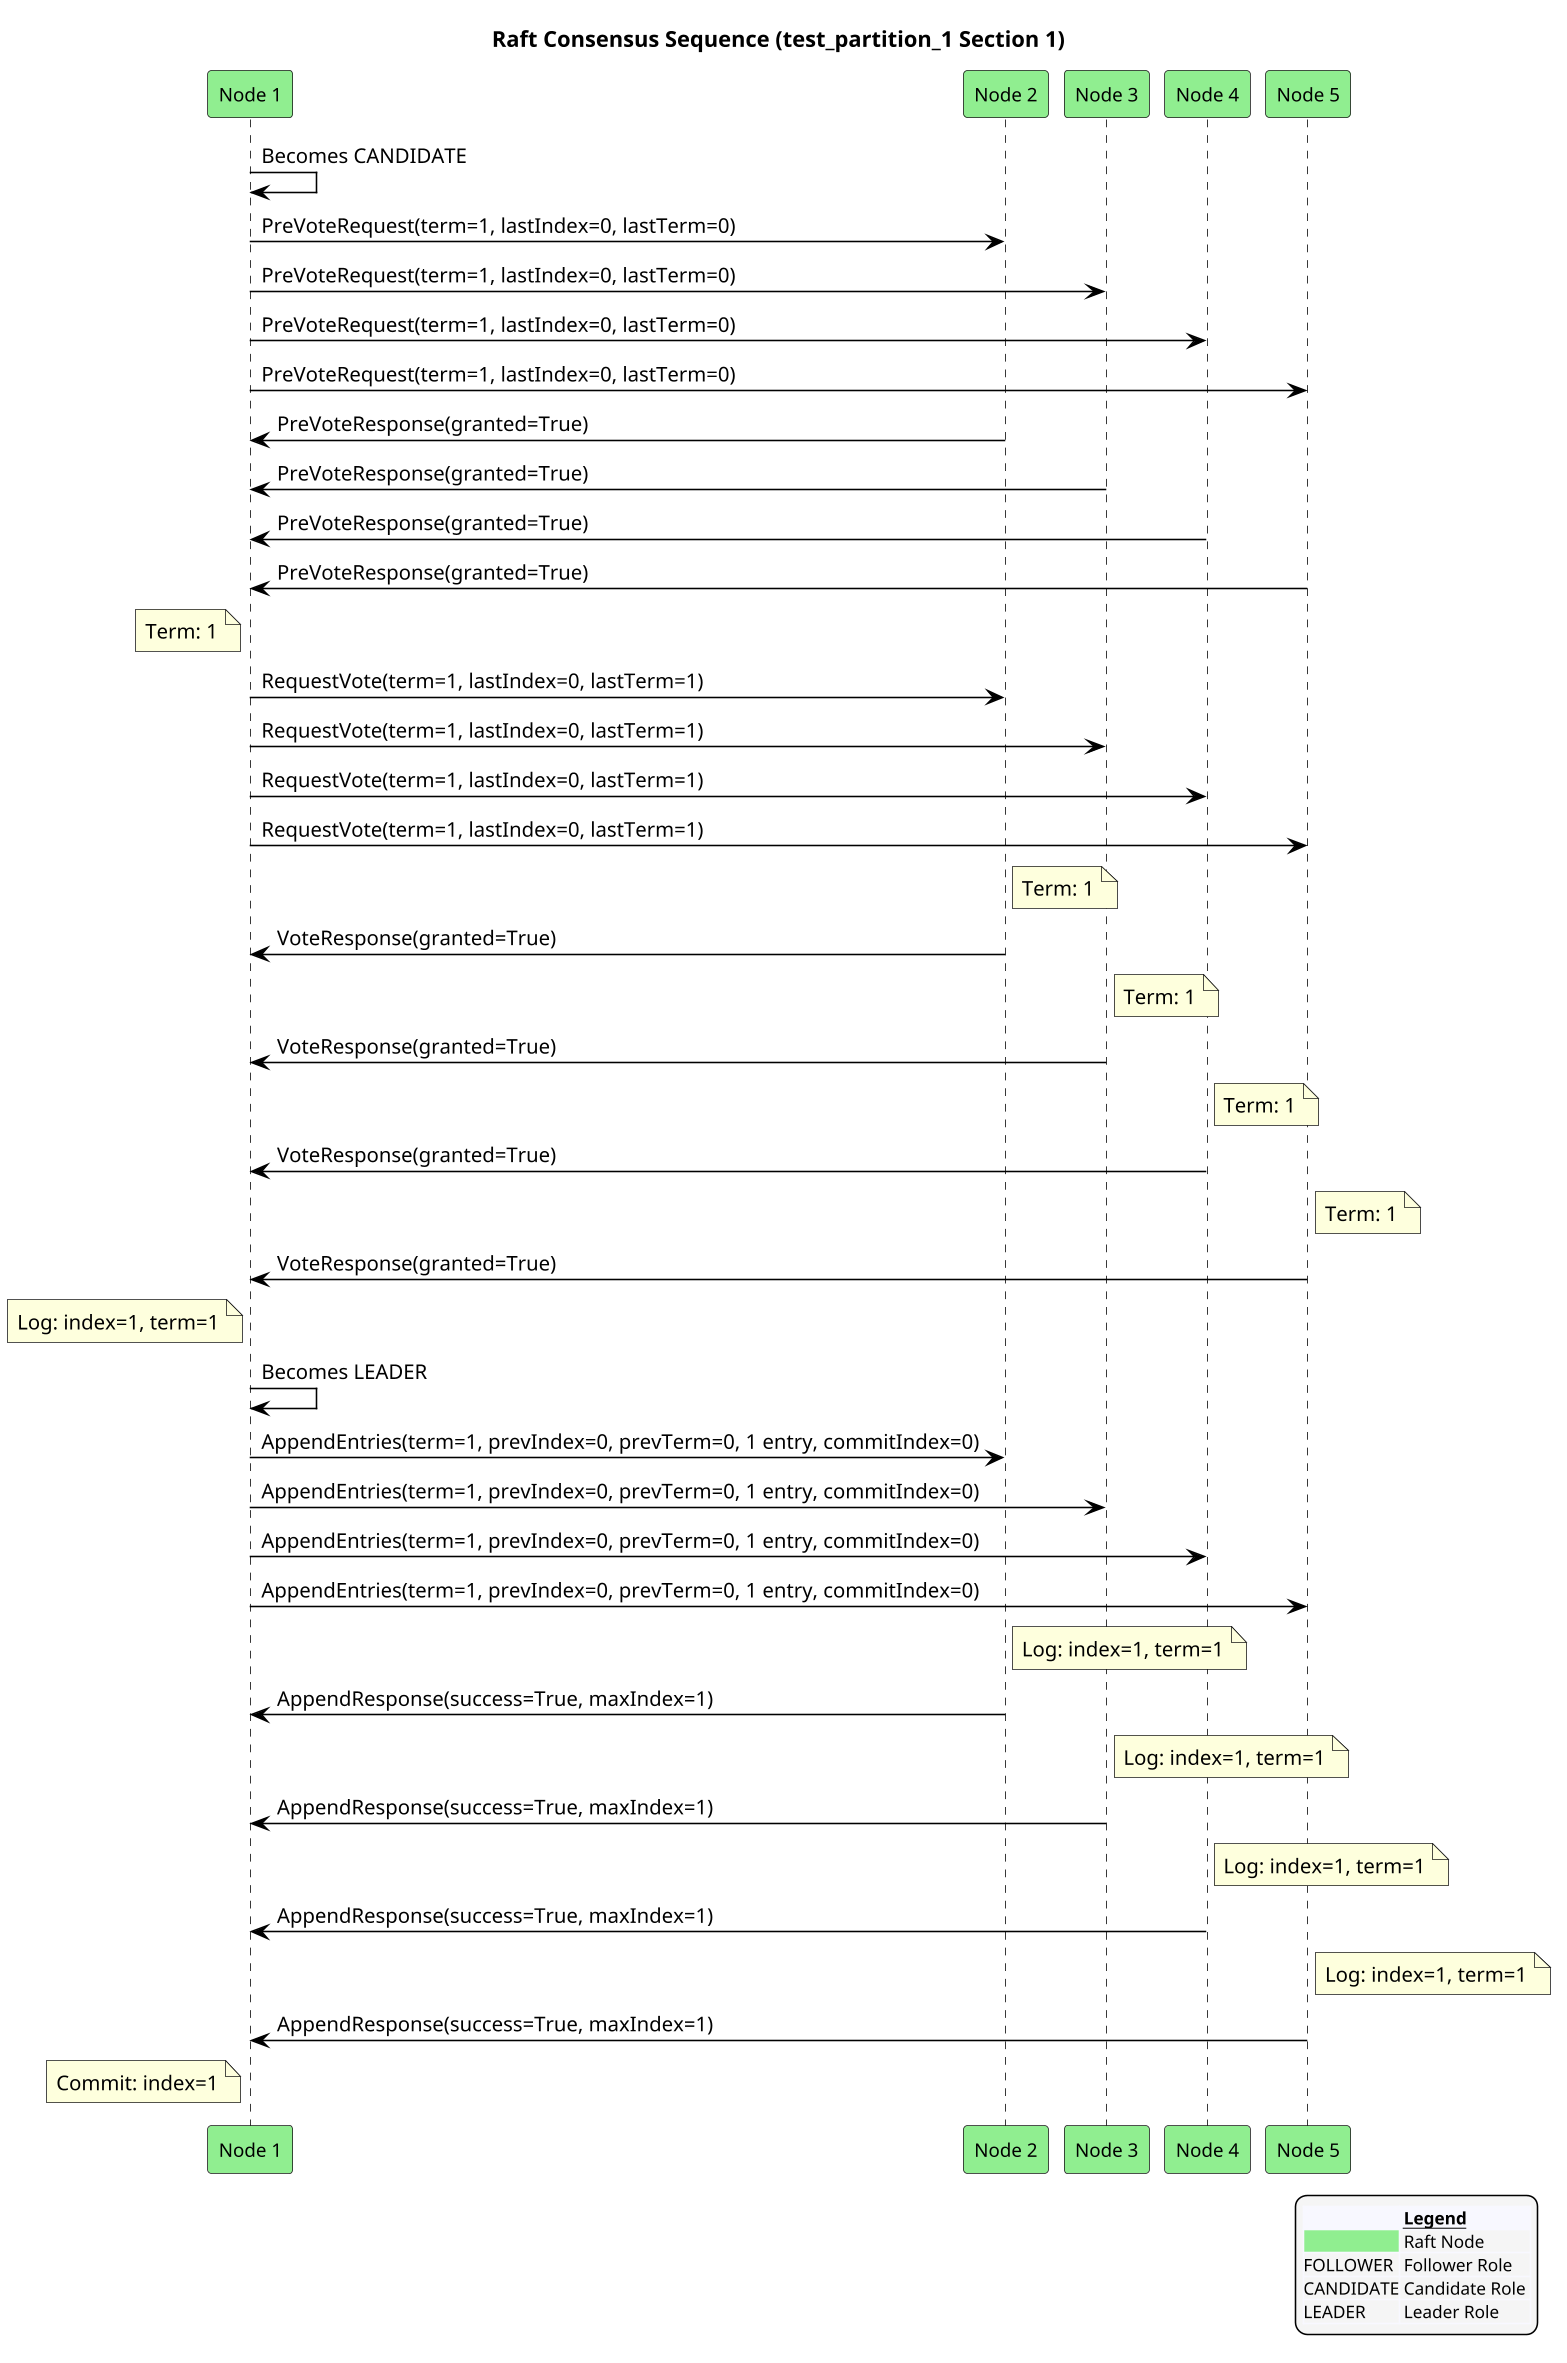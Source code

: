 @startuml
!pragma ratio 0.7
skinparam dpi 150
skinparam monochrome false
skinparam sequence {
  ArrowColor Black
  ActorBorderColor Black
  LifeLineBorderColor Black
  ParticipantFontSize 12
  Padding 10
}
skinparam legend {
  BackgroundColor #F5F5F5
  FontSize 11
}
title Raft Consensus Sequence (test_partition_1 Section 1)

participant "Node 1" as n1 order 10 #Lightgreen
participant "Node 2" as n2 order 20 #Lightgreen
participant "Node 3" as n3 order 30 #Lightgreen
participant "Node 4" as n4 order 40 #Lightgreen
participant "Node 5" as n5 order 50 #Lightgreen
n1 -> n1: Becomes CANDIDATE
n1 -> n2: PreVoteRequest(term=1, lastIndex=0, lastTerm=0)
n1 -> n3: PreVoteRequest(term=1, lastIndex=0, lastTerm=0)
n1 -> n4: PreVoteRequest(term=1, lastIndex=0, lastTerm=0)
n1 -> n5: PreVoteRequest(term=1, lastIndex=0, lastTerm=0)
n2 -> n1: PreVoteResponse(granted=True)
n3 -> n1: PreVoteResponse(granted=True)
n4 -> n1: PreVoteResponse(granted=True)
n5 -> n1: PreVoteResponse(granted=True)
note left of n1: Term: 1
n1 -> n2: RequestVote(term=1, lastIndex=0, lastTerm=1)
n1 -> n3: RequestVote(term=1, lastIndex=0, lastTerm=1)
n1 -> n4: RequestVote(term=1, lastIndex=0, lastTerm=1)
n1 -> n5: RequestVote(term=1, lastIndex=0, lastTerm=1)
note right of n2: Term: 1
n2 -> n1: VoteResponse(granted=True)
note right of n3: Term: 1
n3 -> n1: VoteResponse(granted=True)
note right of n4: Term: 1
n4 -> n1: VoteResponse(granted=True)
note right of n5: Term: 1
n5 -> n1: VoteResponse(granted=True)
note left of n1: Log: index=1, term=1
n1 -> n1: Becomes LEADER
n1 -> n2: AppendEntries(term=1, prevIndex=0, prevTerm=0, 1 entry, commitIndex=0)
n1 -> n3: AppendEntries(term=1, prevIndex=0, prevTerm=0, 1 entry, commitIndex=0)
n1 -> n4: AppendEntries(term=1, prevIndex=0, prevTerm=0, 1 entry, commitIndex=0)
n1 -> n5: AppendEntries(term=1, prevIndex=0, prevTerm=0, 1 entry, commitIndex=0)
note right of n2: Log: index=1, term=1
n2 -> n1: AppendResponse(success=True, maxIndex=1)
note right of n3: Log: index=1, term=1
n3 -> n1: AppendResponse(success=True, maxIndex=1)
note right of n4: Log: index=1, term=1
n4 -> n1: AppendResponse(success=True, maxIndex=1)
note right of n5: Log: index=1, term=1
n5 -> n1: AppendResponse(success=True, maxIndex=1)
note left of n1: Commit: index=1

legend right
  <#GhostWhite,#GhostWhite>|      |= __Legend__ |
  |<#Lightgreen>| Raft Node |
  |FOLLOWER| Follower Role |
  |CANDIDATE| Candidate Role |
  |LEADER| Leader Role |
endlegend
@enduml
